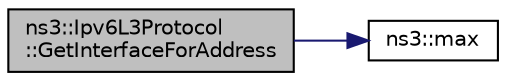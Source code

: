 digraph "ns3::Ipv6L3Protocol::GetInterfaceForAddress"
{
 // LATEX_PDF_SIZE
  edge [fontname="Helvetica",fontsize="10",labelfontname="Helvetica",labelfontsize="10"];
  node [fontname="Helvetica",fontsize="10",shape=record];
  rankdir="LR";
  Node1 [label="ns3::Ipv6L3Protocol\l::GetInterfaceForAddress",height=0.2,width=0.4,color="black", fillcolor="grey75", style="filled", fontcolor="black",tooltip="Get interface index which has specified IPv6 address."];
  Node1 -> Node2 [color="midnightblue",fontsize="10",style="solid",fontname="Helvetica"];
  Node2 [label="ns3::max",height=0.2,width=0.4,color="black", fillcolor="white", style="filled",URL="$namespacens3.html#a548291fa9e4e7d6a57814dfcbbebce9b",tooltip=" "];
}
